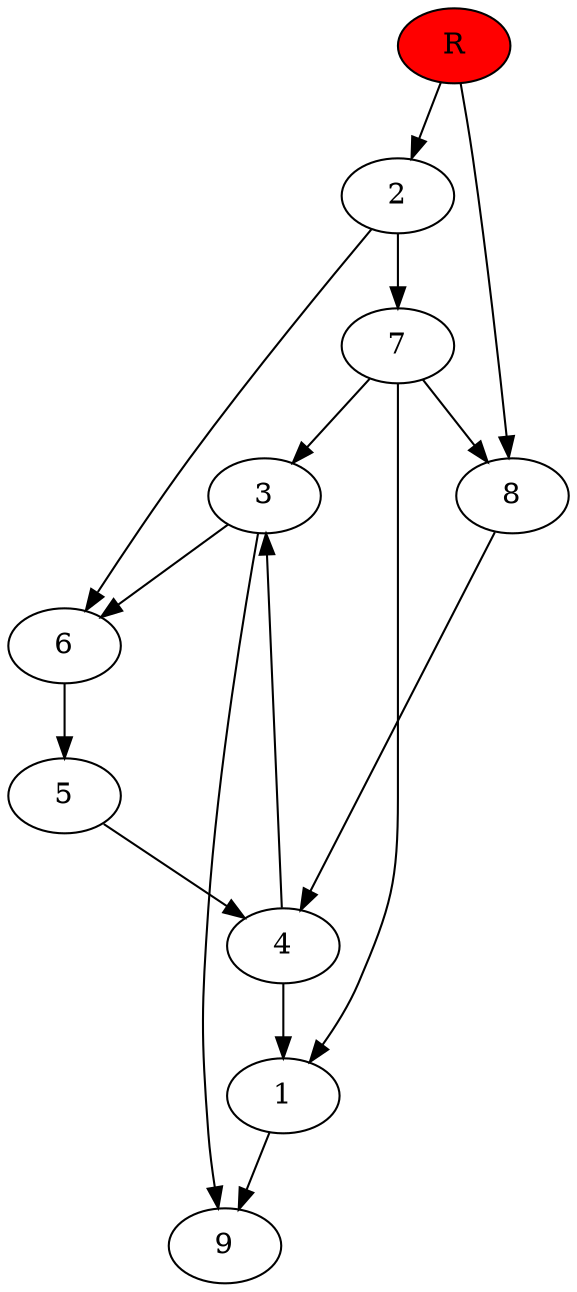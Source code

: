 digraph prb5051 {
	1
	2
	3
	4
	5
	6
	7
	8
	R [fillcolor="#ff0000" style=filled]
	1 -> 9
	2 -> 6
	2 -> 7
	3 -> 6
	3 -> 9
	4 -> 1
	4 -> 3
	5 -> 4
	6 -> 5
	7 -> 1
	7 -> 3
	7 -> 8
	8 -> 4
	R -> 2
	R -> 8
}
